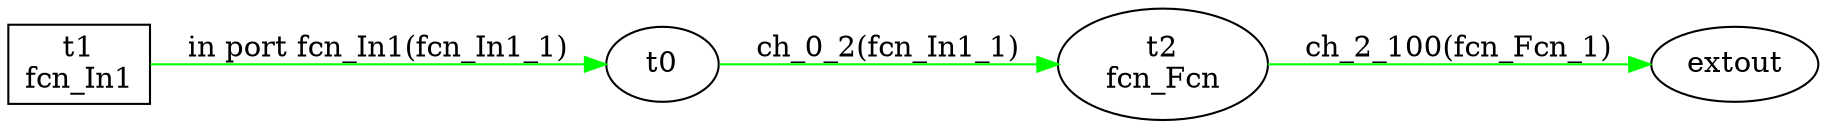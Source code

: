 digraph csp {
	graph [rankdir=LR];
	fcn_Fcn	 [label="t2\nfcn_Fcn"];
	t0 -> fcn_Fcn	 [color=green,
		label="ch_0_2(fcn_In1_1)"];
	extout	 [label=extout];
	fcn_In1	 [label="t1\nfcn_In1",
		shape=box];
	fcn_In1 -> t0	 [color=green,
		label="in port fcn_In1(fcn_In1_1)"];
	fcn_Fcn -> extout	 [color=green,
		label="ch_2_100(fcn_Fcn_1)"];
}
